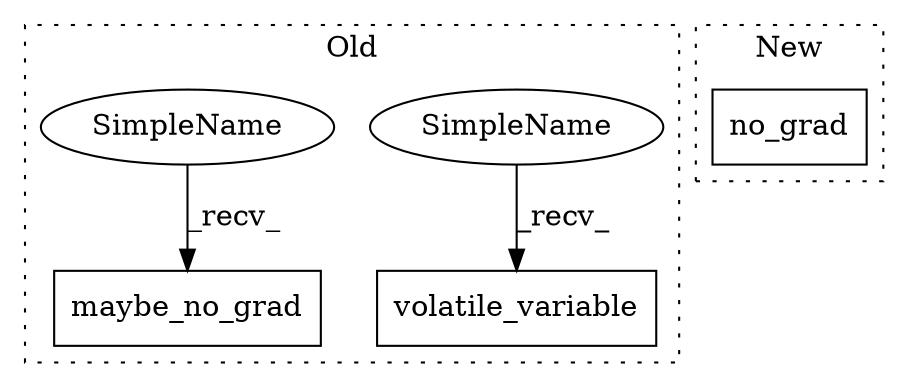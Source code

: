 digraph G {
subgraph cluster0 {
1 [label="maybe_no_grad" a="32" s="1717" l="15" shape="box"];
3 [label="volatile_variable" a="32" s="1658,1688" l="18,1" shape="box"];
4 [label="SimpleName" a="42" s="1652" l="5" shape="ellipse"];
5 [label="SimpleName" a="42" s="1711" l="5" shape="ellipse"];
label = "Old";
style="dotted";
}
subgraph cluster1 {
2 [label="no_grad" a="32" s="1689" l="9" shape="box"];
label = "New";
style="dotted";
}
4 -> 3 [label="_recv_"];
5 -> 1 [label="_recv_"];
}
